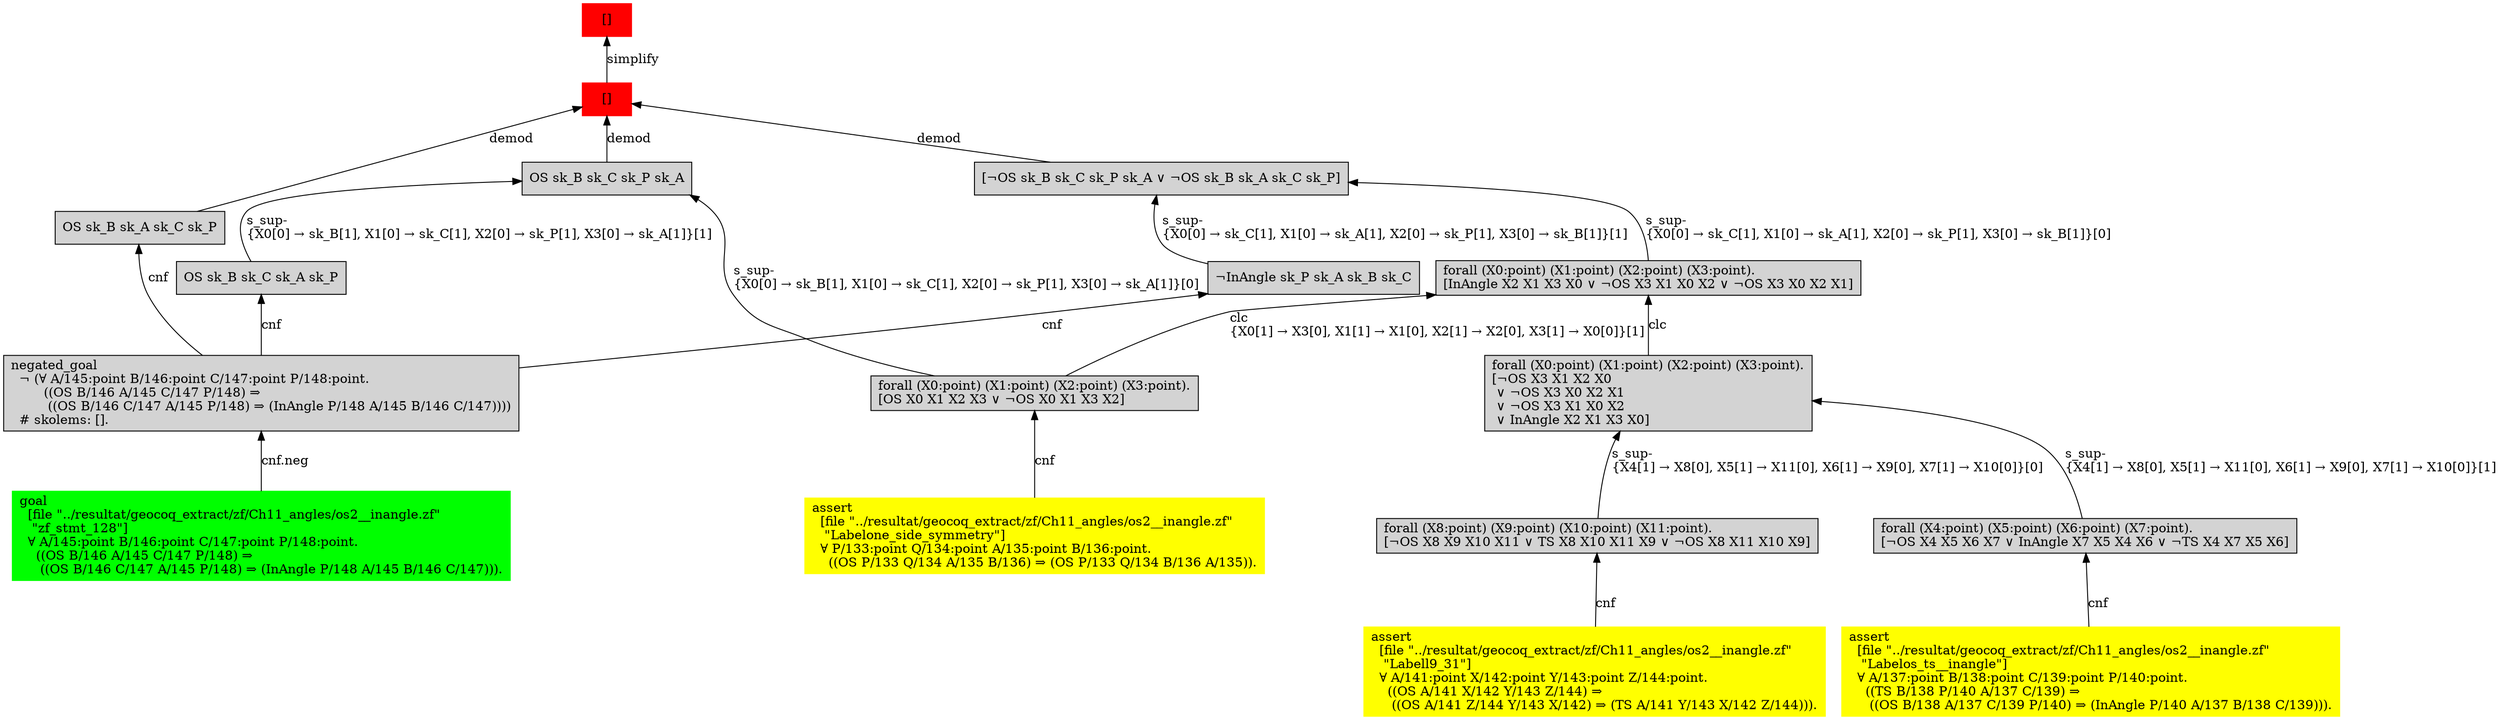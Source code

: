 digraph "unsat_graph" {
  vertex_0 [color=red, label="[]", shape=box, style=filled];
  vertex_0 -> vertex_1 [label="simplify", dir="back"];
  vertex_1 [color=red, label="[]", shape=box, style=filled];
  vertex_1 -> vertex_2 [label="demod", dir="back"];
  vertex_2 [shape=box, label="OS sk_B sk_A sk_C sk_P\l", style=filled];
  vertex_2 -> vertex_3 [label="cnf", dir="back"];
  vertex_3 [shape=box, label="negated_goal\l  ¬ (∀ A/145:point B/146:point C/147:point P/148:point.\l        ((OS B/146 A/145 C/147 P/148) ⇒\l         ((OS B/146 C/147 A/145 P/148) ⇒ (InAngle P/148 A/145 B/146 C/147))))\l  # skolems: [].\l", style=filled];
  vertex_3 -> vertex_4 [label="cnf.neg", dir="back"];
  vertex_4 [color=green, shape=box, label="goal\l  [file \"../resultat/geocoq_extract/zf/Ch11_angles/os2__inangle.zf\" \l   \"zf_stmt_128\"]\l  ∀ A/145:point B/146:point C/147:point P/148:point.\l    ((OS B/146 A/145 C/147 P/148) ⇒\l     ((OS B/146 C/147 A/145 P/148) ⇒ (InAngle P/148 A/145 B/146 C/147))).\l", style=filled];
  vertex_1 -> vertex_5 [label="demod", dir="back"];
  vertex_5 [shape=box, label="OS sk_B sk_C sk_P sk_A\l", style=filled];
  vertex_5 -> vertex_6 [label="s_sup-\l\{X0[0] → sk_B[1], X1[0] → sk_C[1], X2[0] → sk_P[1], X3[0] → sk_A[1]\}[0]\l", dir="back"];
  vertex_6 [shape=box, label="forall (X0:point) (X1:point) (X2:point) (X3:point).\l[OS X0 X1 X2 X3 ∨ ¬OS X0 X1 X3 X2]\l", style=filled];
  vertex_6 -> vertex_7 [label="cnf", dir="back"];
  vertex_7 [color=yellow, shape=box, label="assert\l  [file \"../resultat/geocoq_extract/zf/Ch11_angles/os2__inangle.zf\" \l   \"Labelone_side_symmetry\"]\l  ∀ P/133:point Q/134:point A/135:point B/136:point.\l    ((OS P/133 Q/134 A/135 B/136) ⇒ (OS P/133 Q/134 B/136 A/135)).\l", style=filled];
  vertex_5 -> vertex_8 [label="s_sup-\l\{X0[0] → sk_B[1], X1[0] → sk_C[1], X2[0] → sk_P[1], X3[0] → sk_A[1]\}[1]\l", dir="back"];
  vertex_8 [shape=box, label="OS sk_B sk_C sk_A sk_P\l", style=filled];
  vertex_8 -> vertex_3 [label="cnf", dir="back"];
  vertex_1 -> vertex_9 [label="demod", dir="back"];
  vertex_9 [shape=box, label="[¬OS sk_B sk_C sk_P sk_A ∨ ¬OS sk_B sk_A sk_C sk_P]\l", style=filled];
  vertex_9 -> vertex_10 [label="s_sup-\l\{X0[0] → sk_C[1], X1[0] → sk_A[1], X2[0] → sk_P[1], X3[0] → sk_B[1]\}[1]\l", dir="back"];
  vertex_10 [shape=box, label="¬InAngle sk_P sk_A sk_B sk_C\l", style=filled];
  vertex_10 -> vertex_3 [label="cnf", dir="back"];
  vertex_9 -> vertex_11 [label="s_sup-\l\{X0[0] → sk_C[1], X1[0] → sk_A[1], X2[0] → sk_P[1], X3[0] → sk_B[1]\}[0]\l", dir="back"];
  vertex_11 [shape=box, label="forall (X0:point) (X1:point) (X2:point) (X3:point).\l[InAngle X2 X1 X3 X0 ∨ ¬OS X3 X1 X0 X2 ∨ ¬OS X3 X0 X2 X1]\l", style=filled];
  vertex_11 -> vertex_6 [label="clc\l\{X0[1] → X3[0], X1[1] → X1[0], X2[1] → X2[0], X3[1] → X0[0]\}[1]\l", dir="back"];
  vertex_11 -> vertex_12 [label="clc", dir="back"];
  vertex_12 [shape=box, label="forall (X0:point) (X1:point) (X2:point) (X3:point).\l[¬OS X3 X1 X2 X0\l ∨ ¬OS X3 X0 X2 X1\l ∨ ¬OS X3 X1 X0 X2\l ∨ InAngle X2 X1 X3 X0]\l", style=filled];
  vertex_12 -> vertex_13 [label="s_sup-\l\{X4[1] → X8[0], X5[1] → X11[0], X6[1] → X9[0], X7[1] → X10[0]\}[1]\l", dir="back"];
  vertex_13 [shape=box, label="forall (X4:point) (X5:point) (X6:point) (X7:point).\l[¬OS X4 X5 X6 X7 ∨ InAngle X7 X5 X4 X6 ∨ ¬TS X4 X7 X5 X6]\l", style=filled];
  vertex_13 -> vertex_14 [label="cnf", dir="back"];
  vertex_14 [color=yellow, shape=box, label="assert\l  [file \"../resultat/geocoq_extract/zf/Ch11_angles/os2__inangle.zf\" \l   \"Labelos_ts__inangle\"]\l  ∀ A/137:point B/138:point C/139:point P/140:point.\l    ((TS B/138 P/140 A/137 C/139) ⇒\l     ((OS B/138 A/137 C/139 P/140) ⇒ (InAngle P/140 A/137 B/138 C/139))).\l", style=filled];
  vertex_12 -> vertex_15 [label="s_sup-\l\{X4[1] → X8[0], X5[1] → X11[0], X6[1] → X9[0], X7[1] → X10[0]\}[0]\l", dir="back"];
  vertex_15 [shape=box, label="forall (X8:point) (X9:point) (X10:point) (X11:point).\l[¬OS X8 X9 X10 X11 ∨ TS X8 X10 X11 X9 ∨ ¬OS X8 X11 X10 X9]\l", style=filled];
  vertex_15 -> vertex_16 [label="cnf", dir="back"];
  vertex_16 [color=yellow, shape=box, label="assert\l  [file \"../resultat/geocoq_extract/zf/Ch11_angles/os2__inangle.zf\" \l   \"Labell9_31\"]\l  ∀ A/141:point X/142:point Y/143:point Z/144:point.\l    ((OS A/141 X/142 Y/143 Z/144) ⇒\l     ((OS A/141 Z/144 Y/143 X/142) ⇒ (TS A/141 Y/143 X/142 Z/144))).\l", style=filled];
  }


